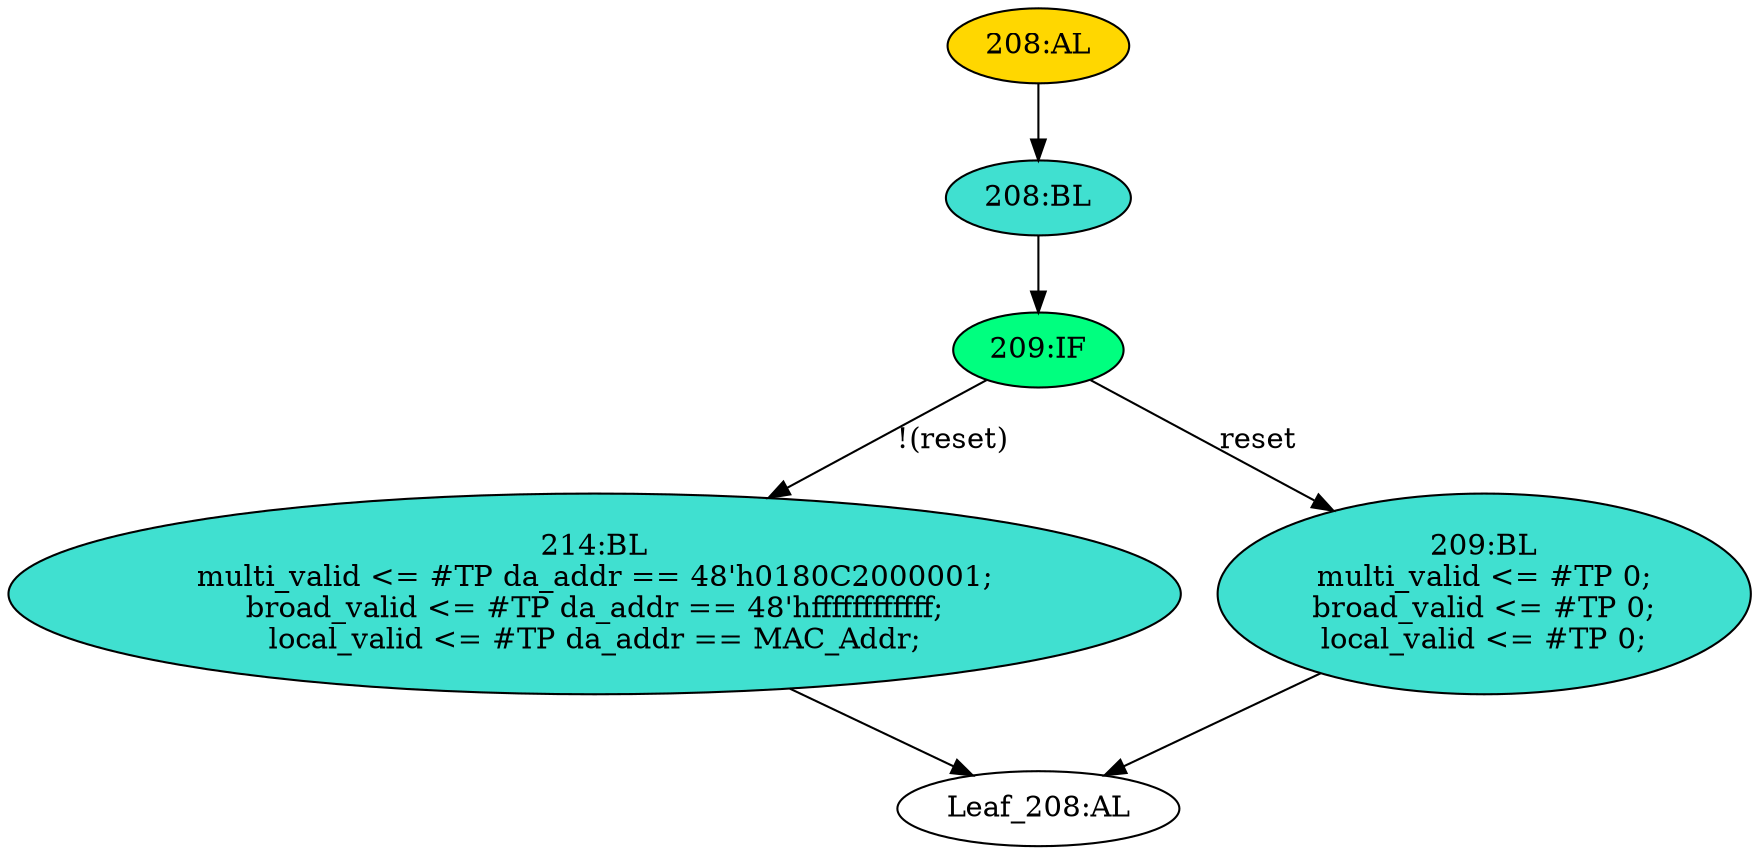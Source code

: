 strict digraph "" {
	node [label="\N"];
	"208:BL"	 [ast="<pyverilog.vparser.ast.Block object at 0x7fc0c5e07cd0>",
		fillcolor=turquoise,
		label="208:BL",
		statements="[]",
		style=filled,
		typ=Block];
	"209:IF"	 [ast="<pyverilog.vparser.ast.IfStatement object at 0x7fc0c5e07d90>",
		fillcolor=springgreen,
		label="209:IF",
		statements="[]",
		style=filled,
		typ=IfStatement];
	"208:BL" -> "209:IF"	 [cond="[]",
		lineno=None];
	"214:BL"	 [ast="<pyverilog.vparser.ast.Block object at 0x7fc0c5e07e10>",
		fillcolor=turquoise,
		label="214:BL
multi_valid <= #TP da_addr == 48'h0180C2000001;
broad_valid <= #TP da_addr == 48'hffffffffffff;
local_valid <= #TP da_addr == \
MAC_Addr;",
		statements="[<pyverilog.vparser.ast.NonblockingSubstitution object at 0x7fc0c5e07e50>, <pyverilog.vparser.ast.NonblockingSubstitution object \
at 0x7fc0c5e09190>, <pyverilog.vparser.ast.NonblockingSubstitution object at 0x7fc0c5e09410>]",
		style=filled,
		typ=Block];
	"209:IF" -> "214:BL"	 [cond="['reset']",
		label="!(reset)",
		lineno=209];
	"209:BL"	 [ast="<pyverilog.vparser.ast.Block object at 0x7fc0c5e09690>",
		fillcolor=turquoise,
		label="209:BL
multi_valid <= #TP 0;
broad_valid <= #TP 0;
local_valid <= #TP 0;",
		statements="[<pyverilog.vparser.ast.NonblockingSubstitution object at 0x7fc0c5e096d0>, <pyverilog.vparser.ast.NonblockingSubstitution object \
at 0x7fc0c5e09890>, <pyverilog.vparser.ast.NonblockingSubstitution object at 0x7fc0c5e09a50>]",
		style=filled,
		typ=Block];
	"209:IF" -> "209:BL"	 [cond="['reset']",
		label=reset,
		lineno=209];
	"Leaf_208:AL"	 [def_var="['local_valid', 'multi_valid', 'broad_valid']",
		label="Leaf_208:AL"];
	"208:AL"	 [ast="<pyverilog.vparser.ast.Always object at 0x7fc0c5e09c50>",
		clk_sens=True,
		fillcolor=gold,
		label="208:AL",
		sens="['rxclk', 'reset']",
		statements="[]",
		style=filled,
		typ=Always,
		use_var="['reset', 'MAC_Addr', 'da_addr']"];
	"208:AL" -> "208:BL"	 [cond="[]",
		lineno=None];
	"214:BL" -> "Leaf_208:AL"	 [cond="[]",
		lineno=None];
	"209:BL" -> "Leaf_208:AL"	 [cond="[]",
		lineno=None];
}
